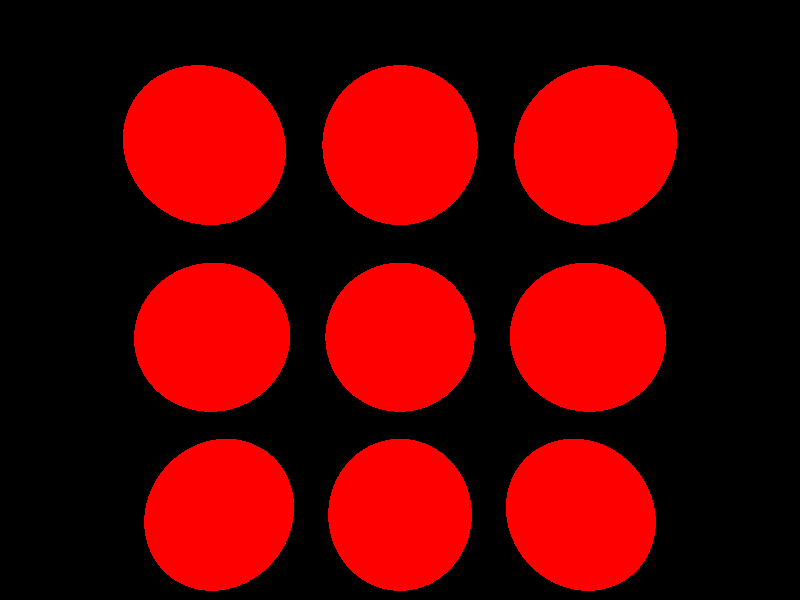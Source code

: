 camera {
    location <0,5,-8>
    look_at <0,4,0>
}

light_source {
    <0,4,-3>
    rgb <1,1,1>
}

sphere {
  	<0,6,0>
  	1
  	pigment{
		rgb<1,0,0>
  	}
}


sphere {
  	<0,3.5,0>
  	1
  	pigment{
		rgb<1,0,0>
  	}
}


sphere {
  	<0,1,0>
  	1
  	pigment{
		rgb<1,0,0>
  	}
}

sphere {
  	<2.5,3.5,0>
  	1
  	pigment{
		rgb<1,0,0>
  	}
}

sphere {
  	<-2.5,3.5,0>
  	1
  	pigment{
		rgb<1,0,0>
  	}
}

sphere {
  	<-2.5,6,0>
  	1
  	pigment{
		rgb<1,0,0>
  	}
}

sphere {
  	<2.5,6,0>
  	1
  	pigment{
		rgb<1,0,0>
  	}
}

sphere {
  	<2.5,1,0>
  	1
  	pigment{
		rgb<1,0,0>
  	}
}

sphere {
  	<-2.5,1,0>
  	1
  	pigment{
		rgb<1,0,0>
  	}
}



